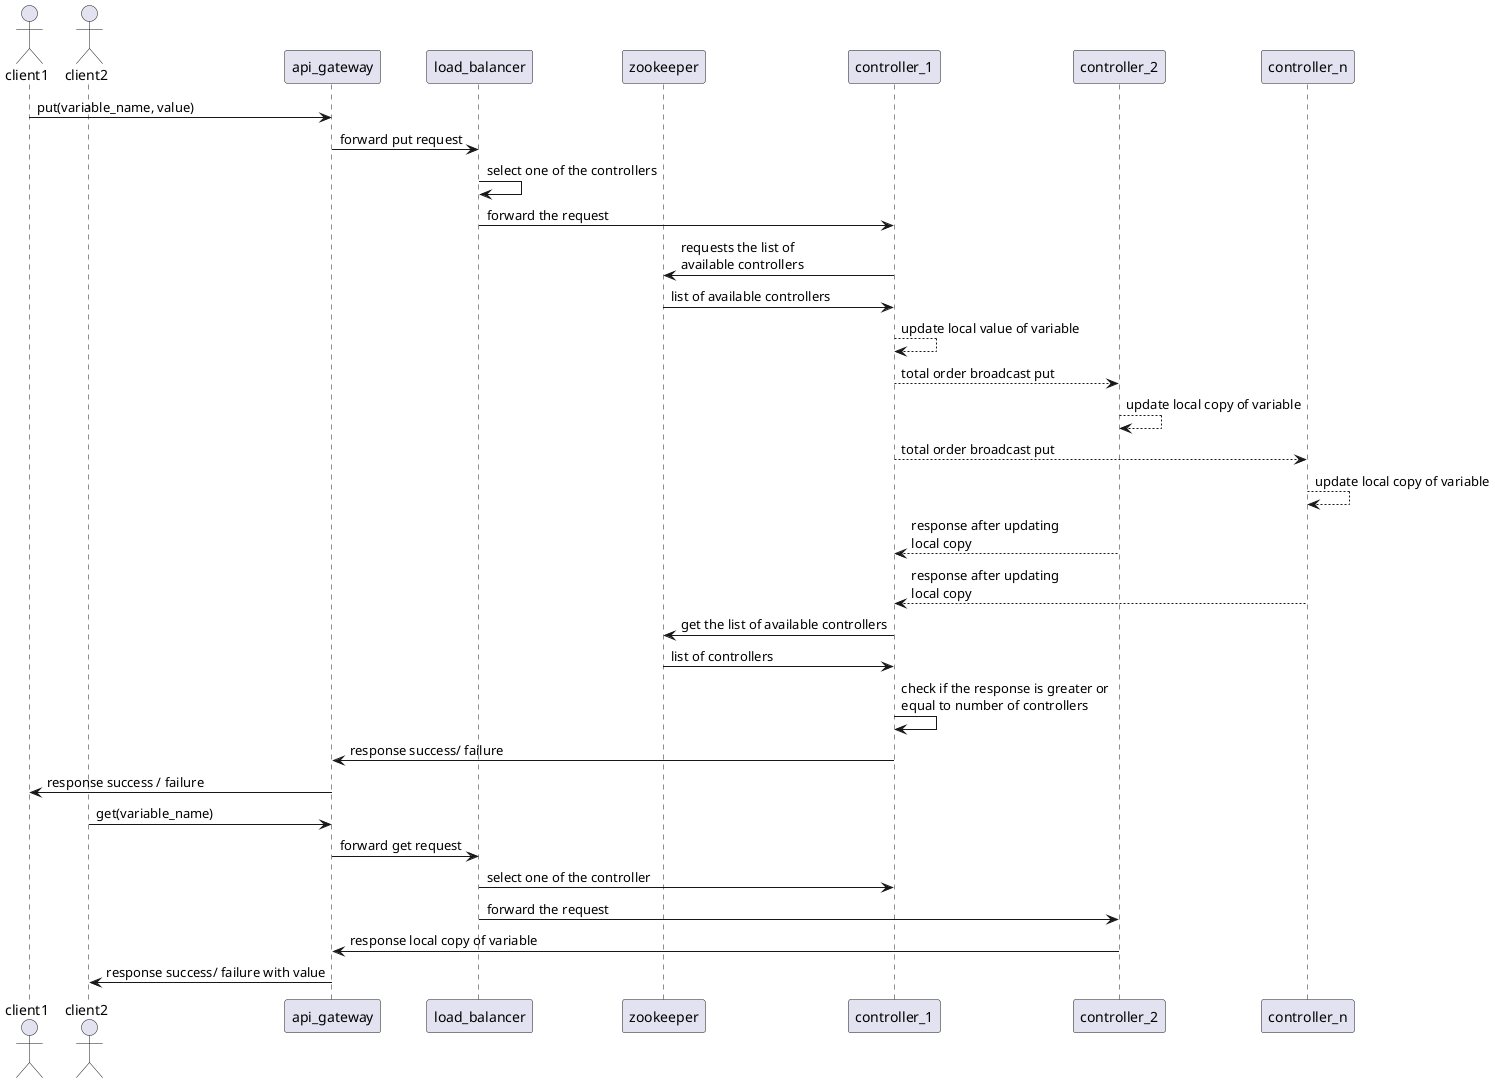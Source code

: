 @startuml

actor client1
actor client2
participant api_gateway
participant load_balancer
participant zookeeper
participant controller_1
participant controller_2
participant controller_n

client1 -> api_gateway: put(variable_name, value)
api_gateway -> load_balancer : forward put request
load_balancer -> load_balancer : select one of the controllers
load_balancer -> controller_1 : forward the request
controller_1 -> zookeeper : requests the list of \navailable controllers
zookeeper -> controller_1 : list of available controllers
controller_1 --> controller_1 : update local value of variable
controller_1 --> controller_2 : total order broadcast put
controller_2 --> controller_2 : update local copy of variable
controller_1 --> controller_n : total order broadcast put
controller_n --> controller_n : update local copy of variable
controller_2 --> controller_1 : response after updating \nlocal copy
controller_n --> controller_1 : response after updating \nlocal copy
controller_1 -> zookeeper : get the list of available controllers
zookeeper -> controller_1 : list of controllers
controller_1 -> controller_1 : check if the response is greater or \nequal to number of controllers
controller_1 -> api_gateway : response success/ failure
api_gateway -> client1 : response success / failure

client2 -> api_gateway : get(variable_name)
api_gateway -> load_balancer : forward get request
load_balancer -> controller_1 : select one of the controller
load_balancer -> controller_2 : forward the request
controller_2 -> api_gateway : response local copy of variable
api_gateway -> client2 : response success/ failure with value

@enduml